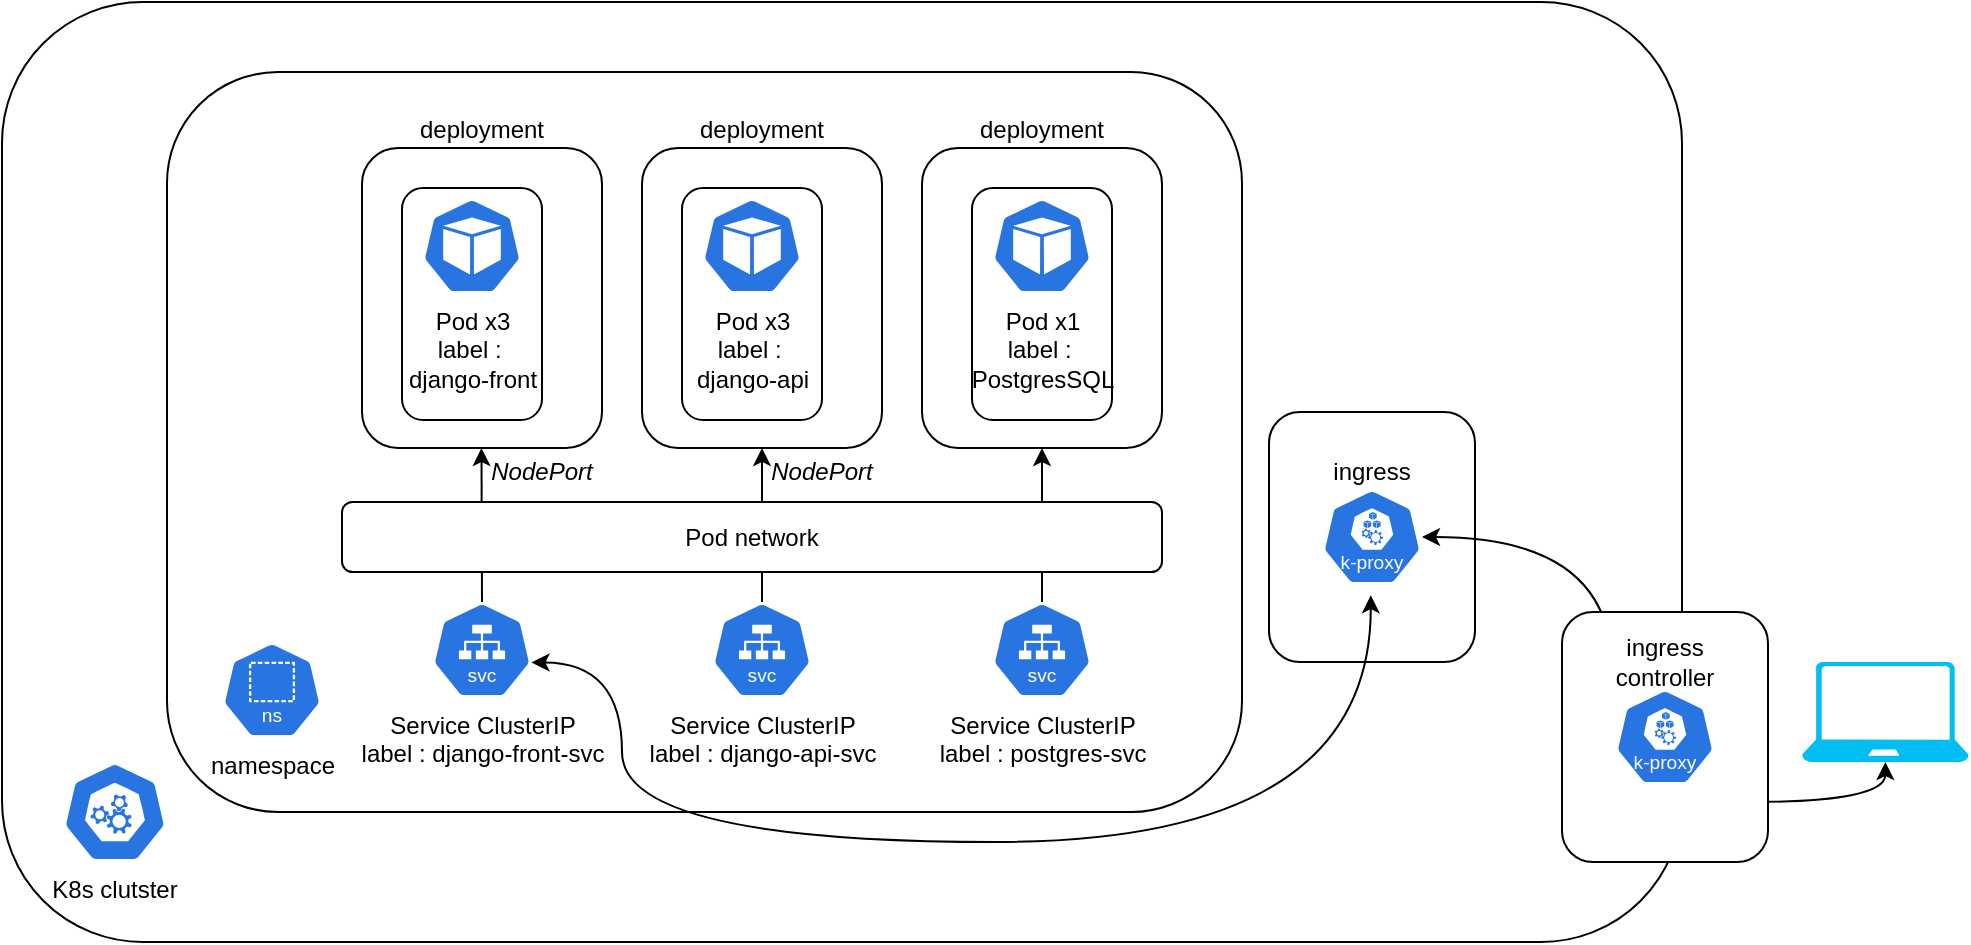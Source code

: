 <mxfile version="24.8.4">
  <diagram name="Page-1" id="6IyTYUzncKEAiaKfEHQ4">
    <mxGraphModel dx="1026" dy="692" grid="1" gridSize="10" guides="1" tooltips="1" connect="1" arrows="1" fold="1" page="1" pageScale="1" pageWidth="827" pageHeight="1169" math="0" shadow="0">
      <root>
        <mxCell id="0" />
        <mxCell id="1" parent="0" />
        <mxCell id="hNU-DkRJmX0IVGSSHYW9-12" value="" style="rounded=1;whiteSpace=wrap;html=1;" parent="1" vertex="1">
          <mxGeometry x="287.5" y="160" width="95" height="156" as="geometry" />
        </mxCell>
        <mxCell id="hNU-DkRJmX0IVGSSHYW9-1" value="" style="rounded=1;whiteSpace=wrap;html=1;" parent="1" vertex="1">
          <mxGeometry x="110" y="90" width="840" height="470" as="geometry" />
        </mxCell>
        <mxCell id="hNU-DkRJmX0IVGSSHYW9-2" value="K8s clutster" style="aspect=fixed;sketch=0;html=1;dashed=0;whitespace=wrap;verticalLabelPosition=bottom;verticalAlign=top;fillColor=#2875E2;strokeColor=#ffffff;points=[[0.005,0.63,0],[0.1,0.2,0],[0.9,0.2,0],[0.5,0,0],[0.995,0.63,0],[0.72,0.99,0],[0.5,1,0],[0.28,0.99,0]];shape=mxgraph.kubernetes.icon2;prIcon=control_plane" parent="1" vertex="1">
          <mxGeometry x="140.42" y="470" width="52.08" height="50" as="geometry" />
        </mxCell>
        <mxCell id="hNU-DkRJmX0IVGSSHYW9-4" value="Namespace" style="aspect=fixed;sketch=0;html=1;dashed=0;whitespace=wrap;verticalLabelPosition=bottom;verticalAlign=top;fillColor=#2875E2;strokeColor=#ffffff;points=[[0.005,0.63,0],[0.1,0.2,0],[0.9,0.2,0],[0.5,0,0],[0.995,0.63,0],[0.72,0.99,0],[0.5,1,0],[0.28,0.99,0]];shape=mxgraph.kubernetes.icon2;prIcon=ns" parent="1" vertex="1">
          <mxGeometry x="230" y="400" width="50" height="48" as="geometry" />
        </mxCell>
        <mxCell id="hNU-DkRJmX0IVGSSHYW9-3" value="" style="rounded=1;whiteSpace=wrap;html=1;" parent="1" vertex="1">
          <mxGeometry x="192.5" y="125" width="537.5" height="370" as="geometry" />
        </mxCell>
        <mxCell id="hNU-DkRJmX0IVGSSHYW9-13" value="Node 1" style="rounded=1;whiteSpace=wrap;html=1;labelPosition=center;verticalLabelPosition=top;align=center;verticalAlign=bottom;" parent="1" vertex="1">
          <mxGeometry x="291.88" y="180" width="86.25" height="130" as="geometry" />
        </mxCell>
        <mxCell id="hNU-DkRJmX0IVGSSHYW9-21" style="edgeStyle=orthogonalEdgeStyle;rounded=0;orthogonalLoop=1;jettySize=auto;html=1;entryX=0.5;entryY=1;entryDx=0;entryDy=0;curved=1;" parent="1" source="hNU-DkRJmX0IVGSSHYW9-8" target="hNU-DkRJmX0IVGSSHYW9-17" edge="1">
          <mxGeometry relative="1" as="geometry" />
        </mxCell>
        <mxCell id="hNU-DkRJmX0IVGSSHYW9-8" value="Service ClusterIP&lt;div&gt;label : django-api-svc&lt;/div&gt;" style="aspect=fixed;sketch=0;html=1;dashed=0;whitespace=wrap;verticalLabelPosition=bottom;verticalAlign=top;fillColor=#2875E2;strokeColor=#ffffff;points=[[0.005,0.63,0],[0.1,0.2,0],[0.9,0.2,0],[0.5,0,0],[0.995,0.63,0],[0.72,0.99,0],[0.5,1,0],[0.28,0.99,0]];shape=mxgraph.kubernetes.icon2;kubernetesLabel=1;prIcon=svc" parent="1" vertex="1">
          <mxGeometry x="465" y="390" width="50" height="48" as="geometry" />
        </mxCell>
        <mxCell id="hNU-DkRJmX0IVGSSHYW9-9" value="Pod 1&lt;div&gt;label : web&lt;/div&gt;" style="aspect=fixed;sketch=0;html=1;dashed=0;whitespace=wrap;verticalLabelPosition=bottom;verticalAlign=top;fillColor=#2875E2;strokeColor=#ffffff;points=[[0.005,0.63,0],[0.1,0.2,0],[0.9,0.2,0],[0.5,0,0],[0.995,0.63,0],[0.72,0.99,0],[0.5,1,0],[0.28,0.99,0]];shape=mxgraph.kubernetes.icon2;prIcon=pod" parent="1" vertex="1">
          <mxGeometry x="310.01" y="205" width="50" height="48" as="geometry" />
        </mxCell>
        <mxCell id="hNU-DkRJmX0IVGSSHYW9-17" value="deployment" style="rounded=1;whiteSpace=wrap;html=1;labelPosition=center;verticalLabelPosition=top;align=center;verticalAlign=bottom;" parent="1" vertex="1">
          <mxGeometry x="430" y="163" width="120" height="150" as="geometry" />
        </mxCell>
        <mxCell id="hNU-DkRJmX0IVGSSHYW9-22" value="&lt;i&gt;NodePort&lt;/i&gt;" style="text;strokeColor=none;align=center;fillColor=none;html=1;verticalAlign=middle;whiteSpace=wrap;rounded=0;" parent="1" vertex="1">
          <mxGeometry x="350" y="310" width="60" height="30" as="geometry" />
        </mxCell>
        <mxCell id="hNU-DkRJmX0IVGSSHYW9-24" value="&lt;i&gt;NodePort&lt;/i&gt;" style="text;strokeColor=none;align=center;fillColor=none;html=1;verticalAlign=middle;whiteSpace=wrap;rounded=0;" parent="1" vertex="1">
          <mxGeometry x="490" y="310" width="60" height="30" as="geometry" />
        </mxCell>
        <mxCell id="hNU-DkRJmX0IVGSSHYW9-25" value="namespace" style="aspect=fixed;sketch=0;html=1;dashed=0;whitespace=wrap;verticalLabelPosition=bottom;verticalAlign=top;fillColor=#2875E2;strokeColor=#ffffff;points=[[0.005,0.63,0],[0.1,0.2,0],[0.9,0.2,0],[0.5,0,0],[0.995,0.63,0],[0.72,0.99,0],[0.5,1,0],[0.28,0.99,0]];shape=mxgraph.kubernetes.icon2;kubernetesLabel=1;prIcon=ns" parent="1" vertex="1">
          <mxGeometry x="220" y="410" width="50" height="48" as="geometry" />
        </mxCell>
        <mxCell id="BfhuEZ7SeOQfhyiTkq6h-1" value="" style="rounded=1;whiteSpace=wrap;html=1;" parent="1" vertex="1">
          <mxGeometry x="743.5" y="295" width="103" height="125" as="geometry" />
        </mxCell>
        <mxCell id="BfhuEZ7SeOQfhyiTkq6h-2" value="" style="aspect=fixed;sketch=0;html=1;dashed=0;whitespace=wrap;verticalLabelPosition=bottom;verticalAlign=top;fillColor=#2875E2;strokeColor=#ffffff;points=[[0.005,0.63,0],[0.1,0.2,0],[0.9,0.2,0],[0.5,0,0],[0.995,0.63,0],[0.72,0.99,0],[0.5,1,0],[0.28,0.99,0]];shape=mxgraph.kubernetes.icon2;kubernetesLabel=1;prIcon=k_proxy" parent="1" vertex="1">
          <mxGeometry x="770" y="333.5" width="50" height="48" as="geometry" />
        </mxCell>
        <mxCell id="BfhuEZ7SeOQfhyiTkq6h-4" value="" style="verticalLabelPosition=bottom;html=1;verticalAlign=top;align=center;strokeColor=none;fillColor=#00BEF2;shape=mxgraph.azure.laptop;pointerEvents=1;" parent="1" vertex="1">
          <mxGeometry x="1010" y="420" width="83.33" height="50" as="geometry" />
        </mxCell>
        <mxCell id="BfhuEZ7SeOQfhyiTkq6h-5" style="edgeStyle=orthogonalEdgeStyle;rounded=0;orthogonalLoop=1;jettySize=auto;html=1;entryX=0.5;entryY=1;entryDx=0;entryDy=0;entryPerimeter=0;curved=1;endArrow=classic;endFill=1;startArrow=classic;startFill=1;" parent="1" source="BfhuEZ7SeOQfhyiTkq6h-2" target="BfhuEZ7SeOQfhyiTkq6h-4" edge="1">
          <mxGeometry relative="1" as="geometry" />
        </mxCell>
        <mxCell id="k5hOlW_aIChU6zTlsLXK-2" value="" style="rounded=1;whiteSpace=wrap;html=1;labelPosition=center;verticalLabelPosition=top;align=center;verticalAlign=bottom;" parent="1" vertex="1">
          <mxGeometry x="450" y="183" width="70" height="116" as="geometry" />
        </mxCell>
        <mxCell id="hNU-DkRJmX0IVGSSHYW9-10" value="&lt;div style=&quot;&quot;&gt;Pod x3&lt;/div&gt;&lt;div style=&quot;&quot;&gt;label :&amp;nbsp;&lt;/div&gt;&lt;div style=&quot;&quot;&gt;django-api&lt;/div&gt;" style="aspect=fixed;sketch=0;html=1;dashed=0;whitespace=wrap;verticalLabelPosition=bottom;verticalAlign=top;fillColor=#2875E2;strokeColor=#ffffff;points=[[0.005,0.63,0],[0.1,0.2,0],[0.9,0.2,0],[0.5,0,0],[0.995,0.63,0],[0.72,0.99,0],[0.5,1,0],[0.28,0.99,0]];shape=mxgraph.kubernetes.icon2;prIcon=pod;align=center;" parent="1" vertex="1">
          <mxGeometry x="460" y="188" width="50" height="48" as="geometry" />
        </mxCell>
        <mxCell id="k5hOlW_aIChU6zTlsLXK-8" value="deployment" style="rounded=1;whiteSpace=wrap;html=1;labelPosition=center;verticalLabelPosition=top;align=center;verticalAlign=bottom;" parent="1" vertex="1">
          <mxGeometry x="290" y="163" width="120" height="150" as="geometry" />
        </mxCell>
        <mxCell id="k5hOlW_aIChU6zTlsLXK-9" value="" style="rounded=1;whiteSpace=wrap;html=1;labelPosition=center;verticalLabelPosition=top;align=center;verticalAlign=bottom;" parent="1" vertex="1">
          <mxGeometry x="310" y="183" width="70" height="116" as="geometry" />
        </mxCell>
        <mxCell id="k5hOlW_aIChU6zTlsLXK-10" value="Pod x3&lt;div&gt;label :&amp;nbsp;&lt;/div&gt;&lt;div&gt;django-front&lt;br&gt;&lt;/div&gt;" style="aspect=fixed;sketch=0;html=1;dashed=0;whitespace=wrap;verticalLabelPosition=bottom;verticalAlign=top;fillColor=#2875E2;strokeColor=#ffffff;points=[[0.005,0.63,0],[0.1,0.2,0],[0.9,0.2,0],[0.5,0,0],[0.995,0.63,0],[0.72,0.99,0],[0.5,1,0],[0.28,0.99,0]];shape=mxgraph.kubernetes.icon2;prIcon=pod" parent="1" vertex="1">
          <mxGeometry x="320" y="188" width="50" height="48" as="geometry" />
        </mxCell>
        <mxCell id="k5hOlW_aIChU6zTlsLXK-13" value="Service ClusterIP&lt;div&gt;label : django-front-svc&lt;/div&gt;" style="aspect=fixed;sketch=0;html=1;dashed=0;whitespace=wrap;verticalLabelPosition=bottom;verticalAlign=top;fillColor=#2875E2;strokeColor=#ffffff;points=[[0.005,0.63,0],[0.1,0.2,0],[0.9,0.2,0],[0.5,0,0],[0.995,0.63,0],[0.72,0.99,0],[0.5,1,0],[0.28,0.99,0]];shape=mxgraph.kubernetes.icon2;kubernetesLabel=1;prIcon=svc" parent="1" vertex="1">
          <mxGeometry x="325" y="390" width="50" height="48" as="geometry" />
        </mxCell>
        <mxCell id="k5hOlW_aIChU6zTlsLXK-14" style="edgeStyle=orthogonalEdgeStyle;rounded=0;orthogonalLoop=1;jettySize=auto;html=1;entryX=0.5;entryY=1;entryDx=0;entryDy=0;curved=1;exitX=0.5;exitY=0;exitDx=0;exitDy=0;exitPerimeter=0;" parent="1" source="k5hOlW_aIChU6zTlsLXK-13" edge="1">
          <mxGeometry relative="1" as="geometry">
            <mxPoint x="349.72" y="382" as="sourcePoint" />
            <mxPoint x="349.72" y="313" as="targetPoint" />
          </mxGeometry>
        </mxCell>
        <mxCell id="k5hOlW_aIChU6zTlsLXK-15" style="edgeStyle=orthogonalEdgeStyle;rounded=0;orthogonalLoop=1;jettySize=auto;html=1;curved=1;startArrow=classic;startFill=1;exitX=0.088;exitY=0.868;exitDx=0;exitDy=0;exitPerimeter=0;entryX=0.995;entryY=0.63;entryDx=0;entryDy=0;entryPerimeter=0;" parent="1" target="k5hOlW_aIChU6zTlsLXK-13" edge="1">
          <mxGeometry relative="1" as="geometry">
            <mxPoint x="794.4" y="386.584" as="sourcePoint" />
            <mxPoint x="370" y="440.92" as="targetPoint" />
            <Array as="points">
              <mxPoint x="794" y="510" />
              <mxPoint x="420" y="510" />
              <mxPoint x="420" y="420" />
            </Array>
          </mxGeometry>
        </mxCell>
        <mxCell id="k5hOlW_aIChU6zTlsLXK-16" value="&lt;span style=&quot;text-wrap-mode: nowrap;&quot;&gt;ingress&lt;/span&gt;" style="text;strokeColor=none;align=center;fillColor=none;html=1;verticalAlign=middle;whiteSpace=wrap;rounded=0;" parent="1" vertex="1">
          <mxGeometry x="765" y="310" width="60" height="30" as="geometry" />
        </mxCell>
        <mxCell id="k5hOlW_aIChU6zTlsLXK-20" value="" style="rounded=1;whiteSpace=wrap;html=1;" parent="1" vertex="1">
          <mxGeometry x="890" y="395" width="103" height="125" as="geometry" />
        </mxCell>
        <mxCell id="k5hOlW_aIChU6zTlsLXK-21" value="" style="aspect=fixed;sketch=0;html=1;dashed=0;whitespace=wrap;verticalLabelPosition=bottom;verticalAlign=top;fillColor=#2875E2;strokeColor=#ffffff;points=[[0.005,0.63,0],[0.1,0.2,0],[0.9,0.2,0],[0.5,0,0],[0.995,0.63,0],[0.72,0.99,0],[0.5,1,0],[0.28,0.99,0]];shape=mxgraph.kubernetes.icon2;kubernetesLabel=1;prIcon=k_proxy" parent="1" vertex="1">
          <mxGeometry x="916.5" y="433.5" width="50" height="48" as="geometry" />
        </mxCell>
        <mxCell id="k5hOlW_aIChU6zTlsLXK-22" value="&lt;span style=&quot;text-wrap-mode: nowrap;&quot;&gt;ingress controller&lt;/span&gt;" style="text;strokeColor=none;align=center;fillColor=none;html=1;verticalAlign=middle;whiteSpace=wrap;rounded=0;" parent="1" vertex="1">
          <mxGeometry x="911.5" y="410" width="58.5" height="20" as="geometry" />
        </mxCell>
        <mxCell id="rzCSknB7us3n5tj4xeA1-1" value="deployment" style="rounded=1;whiteSpace=wrap;html=1;labelPosition=center;verticalLabelPosition=top;align=center;verticalAlign=bottom;" vertex="1" parent="1">
          <mxGeometry x="570" y="163" width="120" height="150" as="geometry" />
        </mxCell>
        <mxCell id="rzCSknB7us3n5tj4xeA1-2" value="" style="rounded=1;whiteSpace=wrap;html=1;labelPosition=center;verticalLabelPosition=top;align=center;verticalAlign=bottom;" vertex="1" parent="1">
          <mxGeometry x="595" y="183" width="70" height="116" as="geometry" />
        </mxCell>
        <mxCell id="rzCSknB7us3n5tj4xeA1-6" style="edgeStyle=orthogonalEdgeStyle;rounded=0;orthogonalLoop=1;jettySize=auto;html=1;entryX=0.5;entryY=1;entryDx=0;entryDy=0;" edge="1" parent="1" source="rzCSknB7us3n5tj4xeA1-4" target="rzCSknB7us3n5tj4xeA1-1">
          <mxGeometry relative="1" as="geometry" />
        </mxCell>
        <mxCell id="rzCSknB7us3n5tj4xeA1-3" value="Pod x1&lt;div&gt;label :&amp;nbsp;&lt;/div&gt;&lt;div&gt;PostgresSQL&lt;br&gt;&lt;/div&gt;" style="aspect=fixed;sketch=0;html=1;dashed=0;whitespace=wrap;verticalLabelPosition=bottom;verticalAlign=top;fillColor=#2875E2;strokeColor=#ffffff;points=[[0.005,0.63,0],[0.1,0.2,0],[0.9,0.2,0],[0.5,0,0],[0.995,0.63,0],[0.72,0.99,0],[0.5,1,0],[0.28,0.99,0]];shape=mxgraph.kubernetes.icon2;prIcon=pod" vertex="1" parent="1">
          <mxGeometry x="605" y="188" width="50" height="48" as="geometry" />
        </mxCell>
        <mxCell id="rzCSknB7us3n5tj4xeA1-4" value="Service ClusterIP&lt;div&gt;label : postgres-svc&lt;/div&gt;" style="aspect=fixed;sketch=0;html=1;dashed=0;whitespace=wrap;verticalLabelPosition=bottom;verticalAlign=top;fillColor=#2875E2;strokeColor=#ffffff;points=[[0.005,0.63,0],[0.1,0.2,0],[0.9,0.2,0],[0.5,0,0],[0.995,0.63,0],[0.72,0.99,0],[0.5,1,0],[0.28,0.99,0]];shape=mxgraph.kubernetes.icon2;kubernetesLabel=1;prIcon=svc" vertex="1" parent="1">
          <mxGeometry x="605" y="390" width="50" height="48" as="geometry" />
        </mxCell>
        <mxCell id="BfhuEZ7SeOQfhyiTkq6h-9" value="Pod network" style="rounded=1;whiteSpace=wrap;html=1;" parent="1" vertex="1">
          <mxGeometry x="280" y="340" width="410" height="35" as="geometry" />
        </mxCell>
      </root>
    </mxGraphModel>
  </diagram>
</mxfile>
